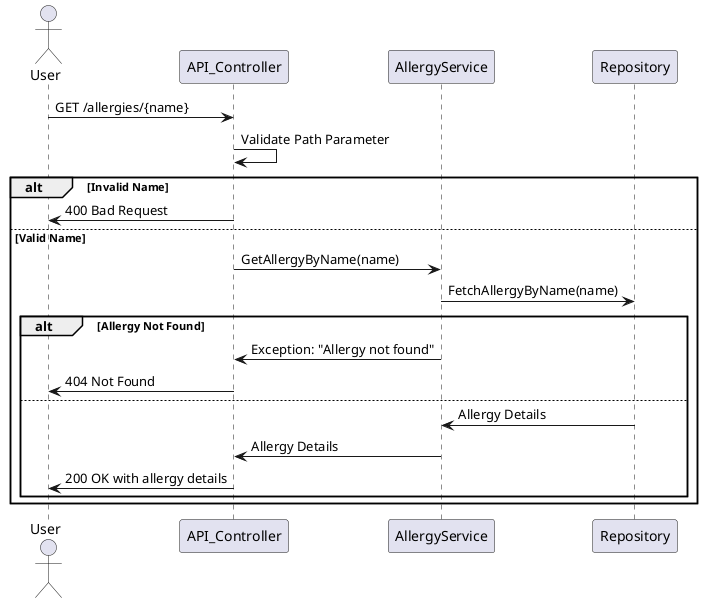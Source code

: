 @startuml
actor User
participant API_Controller
participant AllergyService
participant Repository

User -> API_Controller: GET /allergies/{name}
API_Controller -> API_Controller: Validate Path Parameter
alt Invalid Name
    API_Controller -> User: 400 Bad Request
else Valid Name
    API_Controller -> AllergyService: GetAllergyByName(name)
    AllergyService -> Repository: FetchAllergyByName(name)
    alt Allergy Not Found
        AllergyService -> API_Controller: Exception: "Allergy not found"
        API_Controller -> User: 404 Not Found
    else
        Repository -> AllergyService: Allergy Details
        AllergyService -> API_Controller: Allergy Details
        API_Controller -> User: 200 OK with allergy details
    end
end
@enduml
